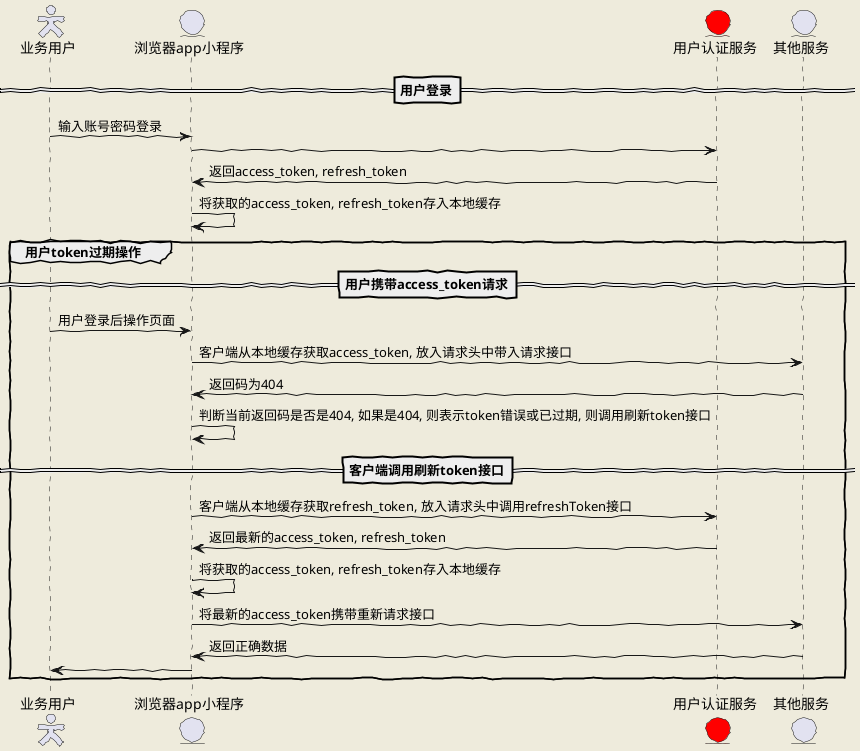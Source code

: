 @startuml
skinparam handwritten true
skinparam backgroundColor #EEEBDC
skinparam actorStyle hollow

actor 业务用户 as user
entity 浏览器app小程序 as client
entity 用户认证服务 as user_auth #red
entity 其他服务 as other

==用户登录==
user -> client : 输入账号密码登录
client -> user_auth
user_auth -> client: 返回access_token, refresh_token
client -> client : 将获取的access_token, refresh_token存入本地缓存

group 用户token过期操作
==用户携带access_token请求==
user -> client: 用户登录后操作页面
client -> other: 客户端从本地缓存获取access_token, 放入请求头中带入请求接口
other -> client : 返回码为404
client -> client: 判断当前返回码是否是404, 如果是404, 则表示token错误或已过期, 则调用刷新token接口

==客户端调用刷新token接口==
client -> user_auth : 客户端从本地缓存获取refresh_token, 放入请求头中调用refreshToken接口
user_auth -> client : 返回最新的access_token, refresh_token
client -> client : 将获取的access_token, refresh_token存入本地缓存

client -> other : 将最新的access_token携带重新请求接口
other -> client : 返回正确数据
client -> user
end group
@enduml